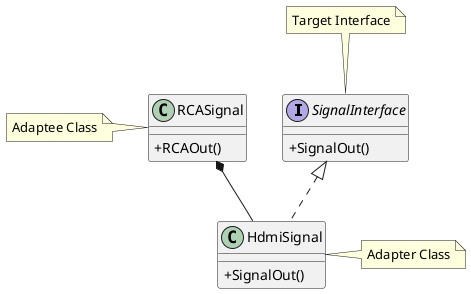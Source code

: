 @startuml
'https://plantuml.com/class-diagram
skinparam classAttributeIconSize 0

interface SignalInterface {
    + SignalOut()
}

class RCASignal {
    + RCAOut()
}

class HdmiSignal {
    + SignalOut()
}

SignalInterface <|.. HdmiSignal
RCASignal *-- HdmiSignal

note left of RCASignal : Adaptee Class
note right of HdmiSignal : Adapter Class
note top of SignalInterface : Target Interface

@enduml